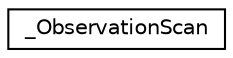 digraph "Graphical Class Hierarchy"
{
  edge [fontname="Helvetica",fontsize="10",labelfontname="Helvetica",labelfontsize="10"];
  node [fontname="Helvetica",fontsize="10",shape=record];
  rankdir="LR";
  Node1 [label="_ObservationScan",height=0.2,width=0.4,color="black", fillcolor="white", style="filled",URL="$struct___observation_scan.html"];
}
